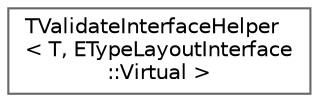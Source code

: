 digraph "Graphical Class Hierarchy"
{
 // INTERACTIVE_SVG=YES
 // LATEX_PDF_SIZE
  bgcolor="transparent";
  edge [fontname=Helvetica,fontsize=10,labelfontname=Helvetica,labelfontsize=10];
  node [fontname=Helvetica,fontsize=10,shape=box,height=0.2,width=0.4];
  rankdir="LR";
  Node0 [id="Node000000",label="TValidateInterfaceHelper\l\< T, ETypeLayoutInterface\l::Virtual \>",height=0.2,width=0.4,color="grey40", fillcolor="white", style="filled",URL="$db/da6/structTValidateInterfaceHelper_3_01T_00_01ETypeLayoutInterface_1_1Virtual_01_4.html",tooltip=" "];
}
